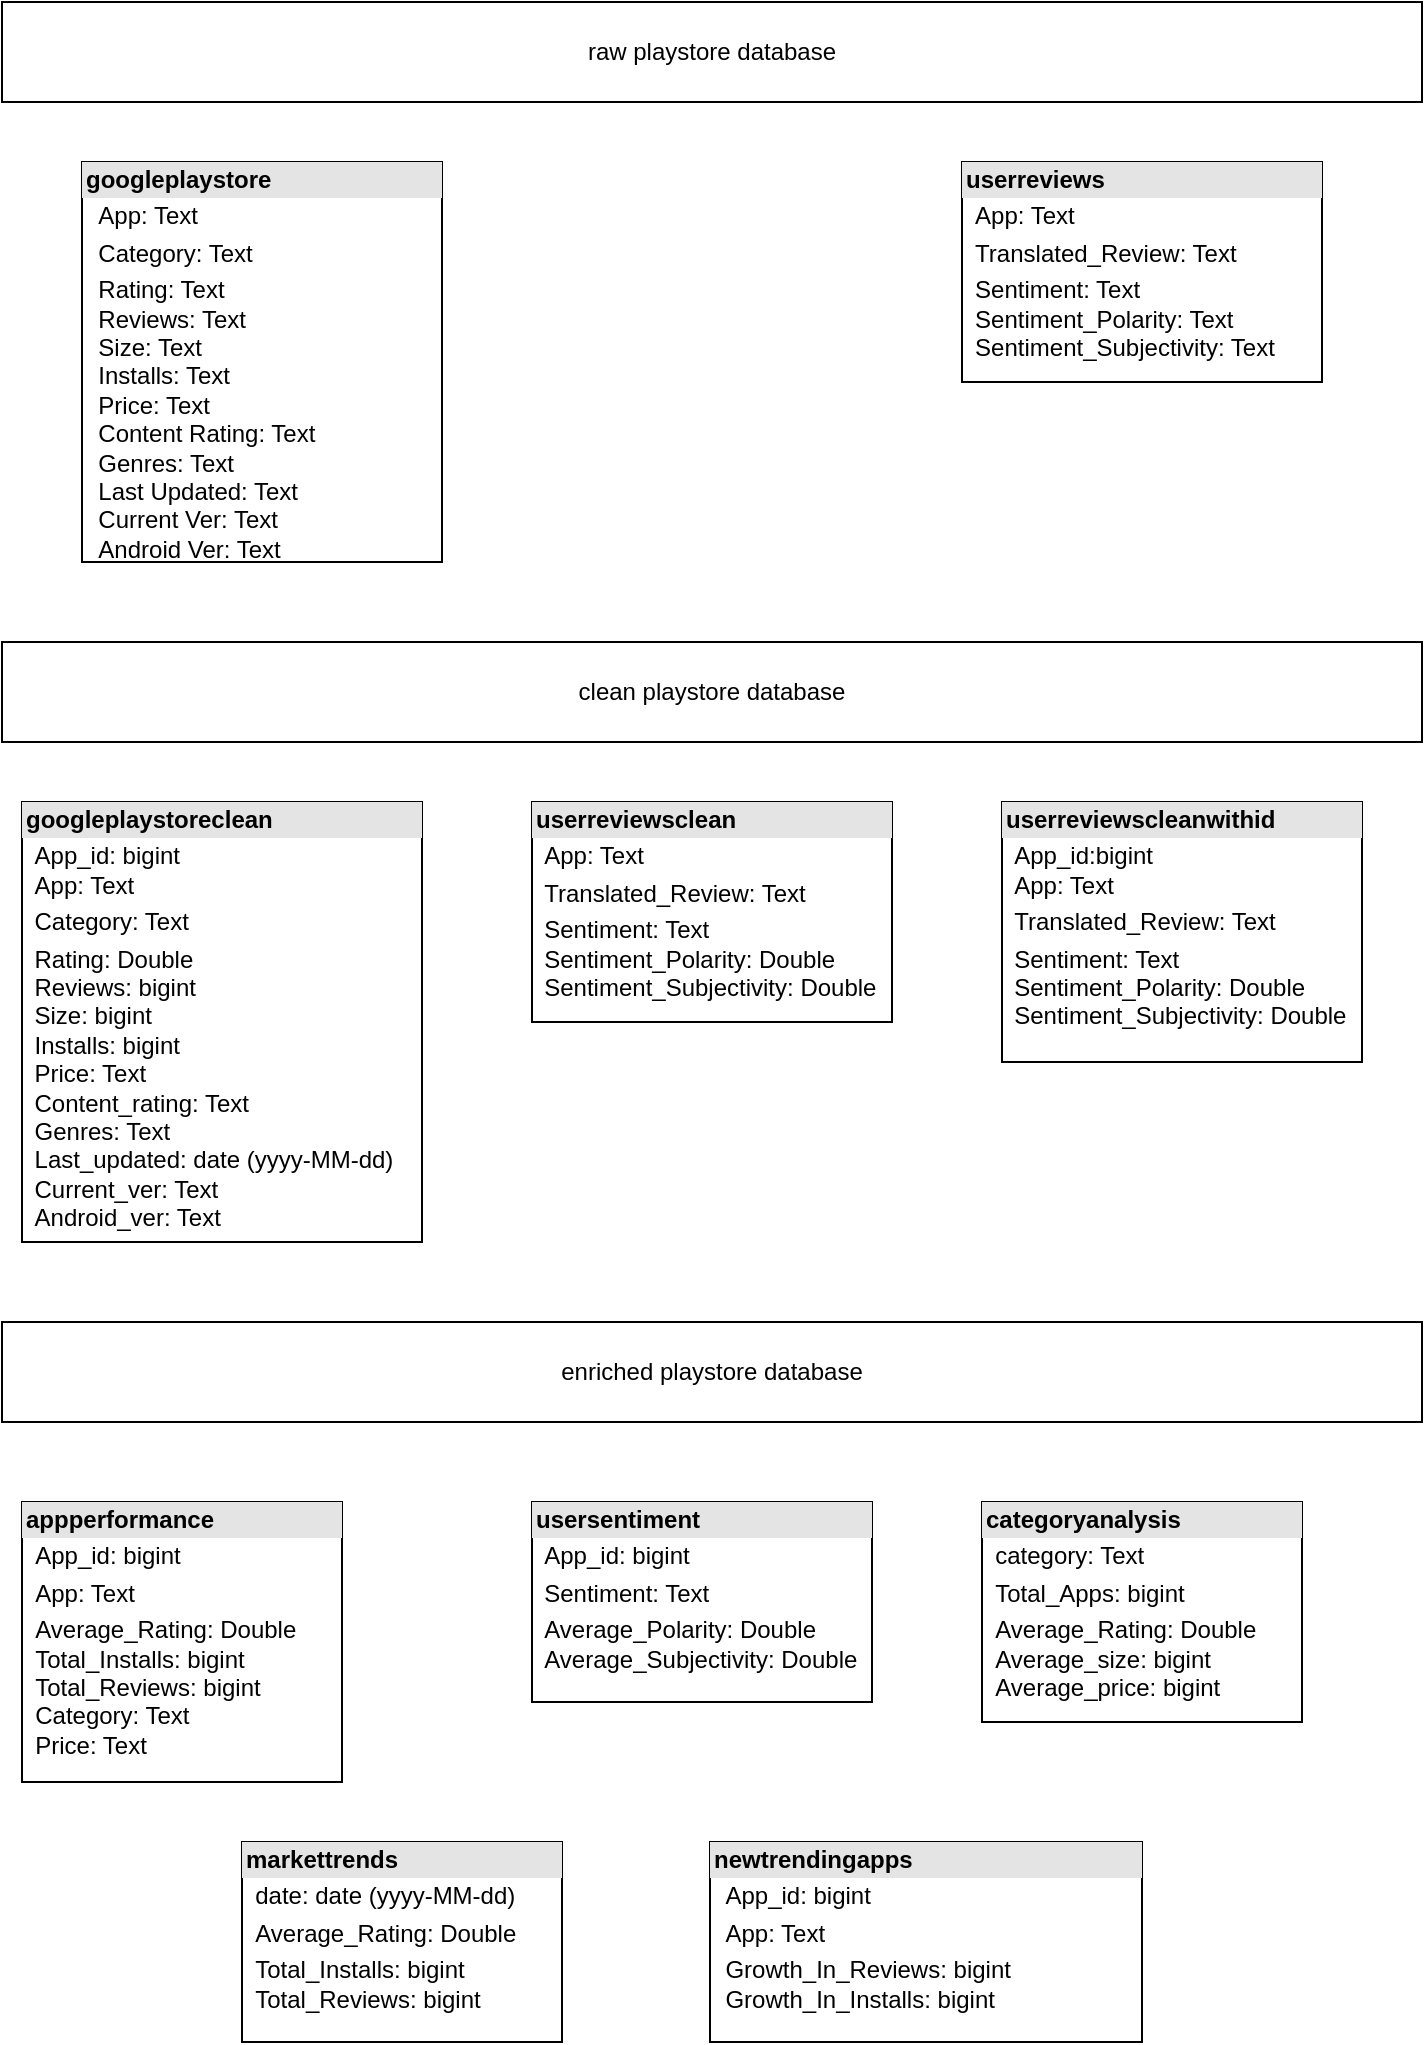 <mxfile version="22.1.5" type="device">
  <diagram name="Page-1" id="s4_MnbcIIxtToLDB_b45">
    <mxGraphModel dx="1561" dy="944" grid="1" gridSize="10" guides="1" tooltips="1" connect="1" arrows="1" fold="1" page="1" pageScale="1" pageWidth="827" pageHeight="1169" math="0" shadow="0">
      <root>
        <mxCell id="0" />
        <mxCell id="1" parent="0" />
        <mxCell id="Od7Qy9B7t640dNxZPCxE-1" value="&lt;div style=&quot;box-sizing:border-box;width:100%;background:#e4e4e4;padding:2px;&quot;&gt;&lt;b&gt;googleplaystore&lt;/b&gt;&lt;/div&gt;&lt;table style=&quot;width:100%;font-size:1em;&quot; cellpadding=&quot;2&quot; cellspacing=&quot;0&quot;&gt;&lt;tbody&gt;&lt;tr&gt;&lt;td&gt;&lt;br&gt;&lt;/td&gt;&lt;td&gt;App: Text&lt;/td&gt;&lt;/tr&gt;&lt;tr&gt;&lt;td&gt;&lt;br&gt;&lt;/td&gt;&lt;td&gt;Category: Text&lt;/td&gt;&lt;/tr&gt;&lt;tr&gt;&lt;td&gt;&lt;/td&gt;&lt;td&gt;Rating: Text&lt;br&gt;Reviews: Text&lt;br&gt;Size: Text&lt;br&gt;Installs: Text&lt;br&gt;Price: Text&lt;br&gt;Content Rating: Text&lt;br&gt;Genres: Text&lt;br&gt;Last Updated: Text&lt;br&gt;Current Ver: Text&lt;br&gt;Android Ver: Text&lt;/td&gt;&lt;/tr&gt;&lt;/tbody&gt;&lt;/table&gt;" style="verticalAlign=top;align=left;overflow=fill;html=1;whiteSpace=wrap;" vertex="1" parent="1">
          <mxGeometry x="100" y="120" width="180" height="200" as="geometry" />
        </mxCell>
        <mxCell id="Od7Qy9B7t640dNxZPCxE-2" value="raw playstore database" style="html=1;whiteSpace=wrap;" vertex="1" parent="1">
          <mxGeometry x="60" y="40" width="710" height="50" as="geometry" />
        </mxCell>
        <mxCell id="Od7Qy9B7t640dNxZPCxE-3" value="&lt;div style=&quot;box-sizing:border-box;width:100%;background:#e4e4e4;padding:2px;&quot;&gt;&lt;b&gt;userreviews&lt;/b&gt;&lt;/div&gt;&lt;table style=&quot;width:100%;font-size:1em;&quot; cellpadding=&quot;2&quot; cellspacing=&quot;0&quot;&gt;&lt;tbody&gt;&lt;tr&gt;&lt;td&gt;&lt;br&gt;&lt;/td&gt;&lt;td&gt;App: Text&lt;/td&gt;&lt;/tr&gt;&lt;tr&gt;&lt;td&gt;&lt;br&gt;&lt;/td&gt;&lt;td&gt;Translated_Review: Text&lt;/td&gt;&lt;/tr&gt;&lt;tr&gt;&lt;td&gt;&lt;/td&gt;&lt;td&gt;Sentiment: Text&lt;br&gt;Sentiment_Polarity: Text&lt;br&gt;Sentiment_Subjectivity: Text&lt;/td&gt;&lt;/tr&gt;&lt;/tbody&gt;&lt;/table&gt;" style="verticalAlign=top;align=left;overflow=fill;html=1;whiteSpace=wrap;" vertex="1" parent="1">
          <mxGeometry x="540" y="120" width="180" height="110" as="geometry" />
        </mxCell>
        <mxCell id="Od7Qy9B7t640dNxZPCxE-4" value="clean playstore database" style="html=1;whiteSpace=wrap;" vertex="1" parent="1">
          <mxGeometry x="60" y="360" width="710" height="50" as="geometry" />
        </mxCell>
        <mxCell id="Od7Qy9B7t640dNxZPCxE-5" value="&lt;div style=&quot;box-sizing:border-box;width:100%;background:#e4e4e4;padding:2px;&quot;&gt;&lt;b&gt;googleplaystoreclean&lt;/b&gt;&lt;/div&gt;&lt;table style=&quot;width:100%;font-size:1em;&quot; cellpadding=&quot;2&quot; cellspacing=&quot;0&quot;&gt;&lt;tbody&gt;&lt;tr&gt;&lt;td&gt;&lt;br&gt;&lt;/td&gt;&lt;td&gt;App_id: bigint&lt;br&gt;App: Text&lt;/td&gt;&lt;/tr&gt;&lt;tr&gt;&lt;td&gt;&lt;br&gt;&lt;/td&gt;&lt;td&gt;Category: Text&lt;/td&gt;&lt;/tr&gt;&lt;tr&gt;&lt;td&gt;&lt;/td&gt;&lt;td&gt;Rating: Double&lt;br&gt;Reviews: bigint&lt;br&gt;Size: bigint&lt;br&gt;Installs: bigint&lt;br&gt;Price: Text&lt;br&gt;Content_rating: Text&lt;br&gt;Genres: Text&lt;br&gt;Last_updated: date (yyyy-MM-dd)&lt;br&gt;Current_ver: Text&lt;br&gt;Android_ver: Text&lt;/td&gt;&lt;/tr&gt;&lt;/tbody&gt;&lt;/table&gt;" style="verticalAlign=top;align=left;overflow=fill;html=1;whiteSpace=wrap;" vertex="1" parent="1">
          <mxGeometry x="70" y="440" width="200" height="220" as="geometry" />
        </mxCell>
        <mxCell id="Od7Qy9B7t640dNxZPCxE-6" value="&lt;div style=&quot;box-sizing:border-box;width:100%;background:#e4e4e4;padding:2px;&quot;&gt;&lt;b&gt;userreviewsclean&lt;/b&gt;&lt;/div&gt;&lt;table style=&quot;width:100%;font-size:1em;&quot; cellpadding=&quot;2&quot; cellspacing=&quot;0&quot;&gt;&lt;tbody&gt;&lt;tr&gt;&lt;td&gt;&lt;br&gt;&lt;/td&gt;&lt;td&gt;App: Text&lt;/td&gt;&lt;/tr&gt;&lt;tr&gt;&lt;td&gt;&lt;br&gt;&lt;/td&gt;&lt;td&gt;Translated_Review: Text&lt;/td&gt;&lt;/tr&gt;&lt;tr&gt;&lt;td&gt;&lt;/td&gt;&lt;td&gt;Sentiment: Text&lt;br&gt;Sentiment_Polarity: Double&lt;br&gt;Sentiment_Subjectivity: Double&lt;/td&gt;&lt;/tr&gt;&lt;/tbody&gt;&lt;/table&gt;" style="verticalAlign=top;align=left;overflow=fill;html=1;whiteSpace=wrap;" vertex="1" parent="1">
          <mxGeometry x="325" y="440" width="180" height="110" as="geometry" />
        </mxCell>
        <mxCell id="Od7Qy9B7t640dNxZPCxE-7" value="&lt;div style=&quot;box-sizing:border-box;width:100%;background:#e4e4e4;padding:2px;&quot;&gt;&lt;b&gt;userreviewscleanwithid&lt;/b&gt;&lt;/div&gt;&lt;table style=&quot;width:100%;font-size:1em;&quot; cellpadding=&quot;2&quot; cellspacing=&quot;0&quot;&gt;&lt;tbody&gt;&lt;tr&gt;&lt;td&gt;&lt;br&gt;&lt;/td&gt;&lt;td&gt;App_id:bigint&lt;br&gt;App: Text&lt;/td&gt;&lt;/tr&gt;&lt;tr&gt;&lt;td&gt;&lt;br&gt;&lt;/td&gt;&lt;td&gt;Translated_Review: Text&lt;/td&gt;&lt;/tr&gt;&lt;tr&gt;&lt;td&gt;&lt;/td&gt;&lt;td&gt;Sentiment: Text&lt;br&gt;Sentiment_Polarity: Double&lt;br&gt;Sentiment_Subjectivity: Double&lt;/td&gt;&lt;/tr&gt;&lt;/tbody&gt;&lt;/table&gt;" style="verticalAlign=top;align=left;overflow=fill;html=1;whiteSpace=wrap;" vertex="1" parent="1">
          <mxGeometry x="560" y="440" width="180" height="130" as="geometry" />
        </mxCell>
        <mxCell id="Od7Qy9B7t640dNxZPCxE-10" value="enriched playstore database" style="html=1;whiteSpace=wrap;" vertex="1" parent="1">
          <mxGeometry x="60" y="700" width="710" height="50" as="geometry" />
        </mxCell>
        <mxCell id="Od7Qy9B7t640dNxZPCxE-11" value="&lt;div style=&quot;box-sizing:border-box;width:100%;background:#e4e4e4;padding:2px;&quot;&gt;&lt;b&gt;appperformance&lt;/b&gt;&lt;/div&gt;&lt;table style=&quot;width:100%;font-size:1em;&quot; cellpadding=&quot;2&quot; cellspacing=&quot;0&quot;&gt;&lt;tbody&gt;&lt;tr&gt;&lt;td&gt;&lt;br&gt;&lt;/td&gt;&lt;td&gt;App_id: bigint&lt;/td&gt;&lt;/tr&gt;&lt;tr&gt;&lt;td&gt;&lt;br&gt;&lt;/td&gt;&lt;td&gt;App: Text&lt;/td&gt;&lt;/tr&gt;&lt;tr&gt;&lt;td&gt;&lt;/td&gt;&lt;td&gt;Average_Rating: Double&lt;br&gt;Total_Installs: bigint&lt;br&gt;Total_Reviews: bigint&lt;br&gt;Category: Text&lt;br&gt;Price: Text&lt;/td&gt;&lt;/tr&gt;&lt;/tbody&gt;&lt;/table&gt;" style="verticalAlign=top;align=left;overflow=fill;html=1;whiteSpace=wrap;" vertex="1" parent="1">
          <mxGeometry x="70" y="790" width="160" height="140" as="geometry" />
        </mxCell>
        <mxCell id="Od7Qy9B7t640dNxZPCxE-12" value="&lt;div style=&quot;box-sizing:border-box;width:100%;background:#e4e4e4;padding:2px;&quot;&gt;&lt;b&gt;usersentiment&lt;/b&gt;&lt;/div&gt;&lt;table style=&quot;width:100%;font-size:1em;&quot; cellpadding=&quot;2&quot; cellspacing=&quot;0&quot;&gt;&lt;tbody&gt;&lt;tr&gt;&lt;td&gt;&lt;br&gt;&lt;/td&gt;&lt;td&gt;App_id: bigint&lt;/td&gt;&lt;/tr&gt;&lt;tr&gt;&lt;td&gt;&lt;br&gt;&lt;/td&gt;&lt;td&gt;Sentiment: Text&lt;/td&gt;&lt;/tr&gt;&lt;tr&gt;&lt;td&gt;&lt;/td&gt;&lt;td&gt;Average_Polarity: Double&lt;br&gt;Average_Subjectivity: Double&lt;/td&gt;&lt;/tr&gt;&lt;/tbody&gt;&lt;/table&gt;" style="verticalAlign=top;align=left;overflow=fill;html=1;whiteSpace=wrap;" vertex="1" parent="1">
          <mxGeometry x="325" y="790" width="170" height="100" as="geometry" />
        </mxCell>
        <mxCell id="Od7Qy9B7t640dNxZPCxE-13" value="&lt;div style=&quot;box-sizing:border-box;width:100%;background:#e4e4e4;padding:2px;&quot;&gt;&lt;b&gt;categoryanalysis&lt;/b&gt;&lt;/div&gt;&lt;table style=&quot;width:100%;font-size:1em;&quot; cellpadding=&quot;2&quot; cellspacing=&quot;0&quot;&gt;&lt;tbody&gt;&lt;tr&gt;&lt;td&gt;&lt;br&gt;&lt;/td&gt;&lt;td&gt;category: Text&lt;/td&gt;&lt;/tr&gt;&lt;tr&gt;&lt;td&gt;&lt;br&gt;&lt;/td&gt;&lt;td&gt;Total_Apps: bigint&lt;/td&gt;&lt;/tr&gt;&lt;tr&gt;&lt;td&gt;&lt;/td&gt;&lt;td&gt;Average_Rating: Double&lt;br&gt;Average_size: bigint&lt;br&gt;Average_price: bigint&lt;br&gt;&lt;/td&gt;&lt;/tr&gt;&lt;/tbody&gt;&lt;/table&gt;" style="verticalAlign=top;align=left;overflow=fill;html=1;whiteSpace=wrap;" vertex="1" parent="1">
          <mxGeometry x="550" y="790" width="160" height="110" as="geometry" />
        </mxCell>
        <mxCell id="Od7Qy9B7t640dNxZPCxE-14" value="&lt;div style=&quot;box-sizing:border-box;width:100%;background:#e4e4e4;padding:2px;&quot;&gt;&lt;b&gt;markettrends&lt;/b&gt;&lt;/div&gt;&lt;table style=&quot;width:100%;font-size:1em;&quot; cellpadding=&quot;2&quot; cellspacing=&quot;0&quot;&gt;&lt;tbody&gt;&lt;tr&gt;&lt;td&gt;&lt;br&gt;&lt;/td&gt;&lt;td&gt;date: date (yyyy-MM-dd)&lt;/td&gt;&lt;/tr&gt;&lt;tr&gt;&lt;td&gt;&lt;br&gt;&lt;/td&gt;&lt;td&gt;Average_Rating: Double&lt;br&gt;&lt;/td&gt;&lt;/tr&gt;&lt;tr&gt;&lt;td&gt;&lt;/td&gt;&lt;td&gt;Total_Installs: bigint&lt;br style=&quot;border-color: var(--border-color);&quot;&gt;Total_Reviews: bigint&lt;br&gt;&lt;/td&gt;&lt;/tr&gt;&lt;/tbody&gt;&lt;/table&gt;" style="verticalAlign=top;align=left;overflow=fill;html=1;whiteSpace=wrap;" vertex="1" parent="1">
          <mxGeometry x="180" y="960" width="160" height="100" as="geometry" />
        </mxCell>
        <mxCell id="Od7Qy9B7t640dNxZPCxE-15" value="&lt;div style=&quot;box-sizing:border-box;width:100%;background:#e4e4e4;padding:2px;&quot;&gt;&lt;b&gt;newtrendingapps&lt;/b&gt;&lt;/div&gt;&lt;table style=&quot;width:100%;font-size:1em;&quot; cellpadding=&quot;2&quot; cellspacing=&quot;0&quot;&gt;&lt;tbody&gt;&lt;tr&gt;&lt;td&gt;&lt;br&gt;&lt;/td&gt;&lt;td&gt;App_id: bigint&lt;/td&gt;&lt;/tr&gt;&lt;tr&gt;&lt;td&gt;&lt;br&gt;&lt;/td&gt;&lt;td&gt;App: Text&lt;/td&gt;&lt;/tr&gt;&lt;tr&gt;&lt;td&gt;&lt;/td&gt;&lt;td&gt;Growth_In_Reviews: bigint&lt;br&gt;Growth_In_Installs: bigint&lt;br&gt;&lt;/td&gt;&lt;/tr&gt;&lt;/tbody&gt;&lt;/table&gt;" style="verticalAlign=top;align=left;overflow=fill;html=1;whiteSpace=wrap;" vertex="1" parent="1">
          <mxGeometry x="414" y="960" width="216" height="100" as="geometry" />
        </mxCell>
      </root>
    </mxGraphModel>
  </diagram>
</mxfile>
